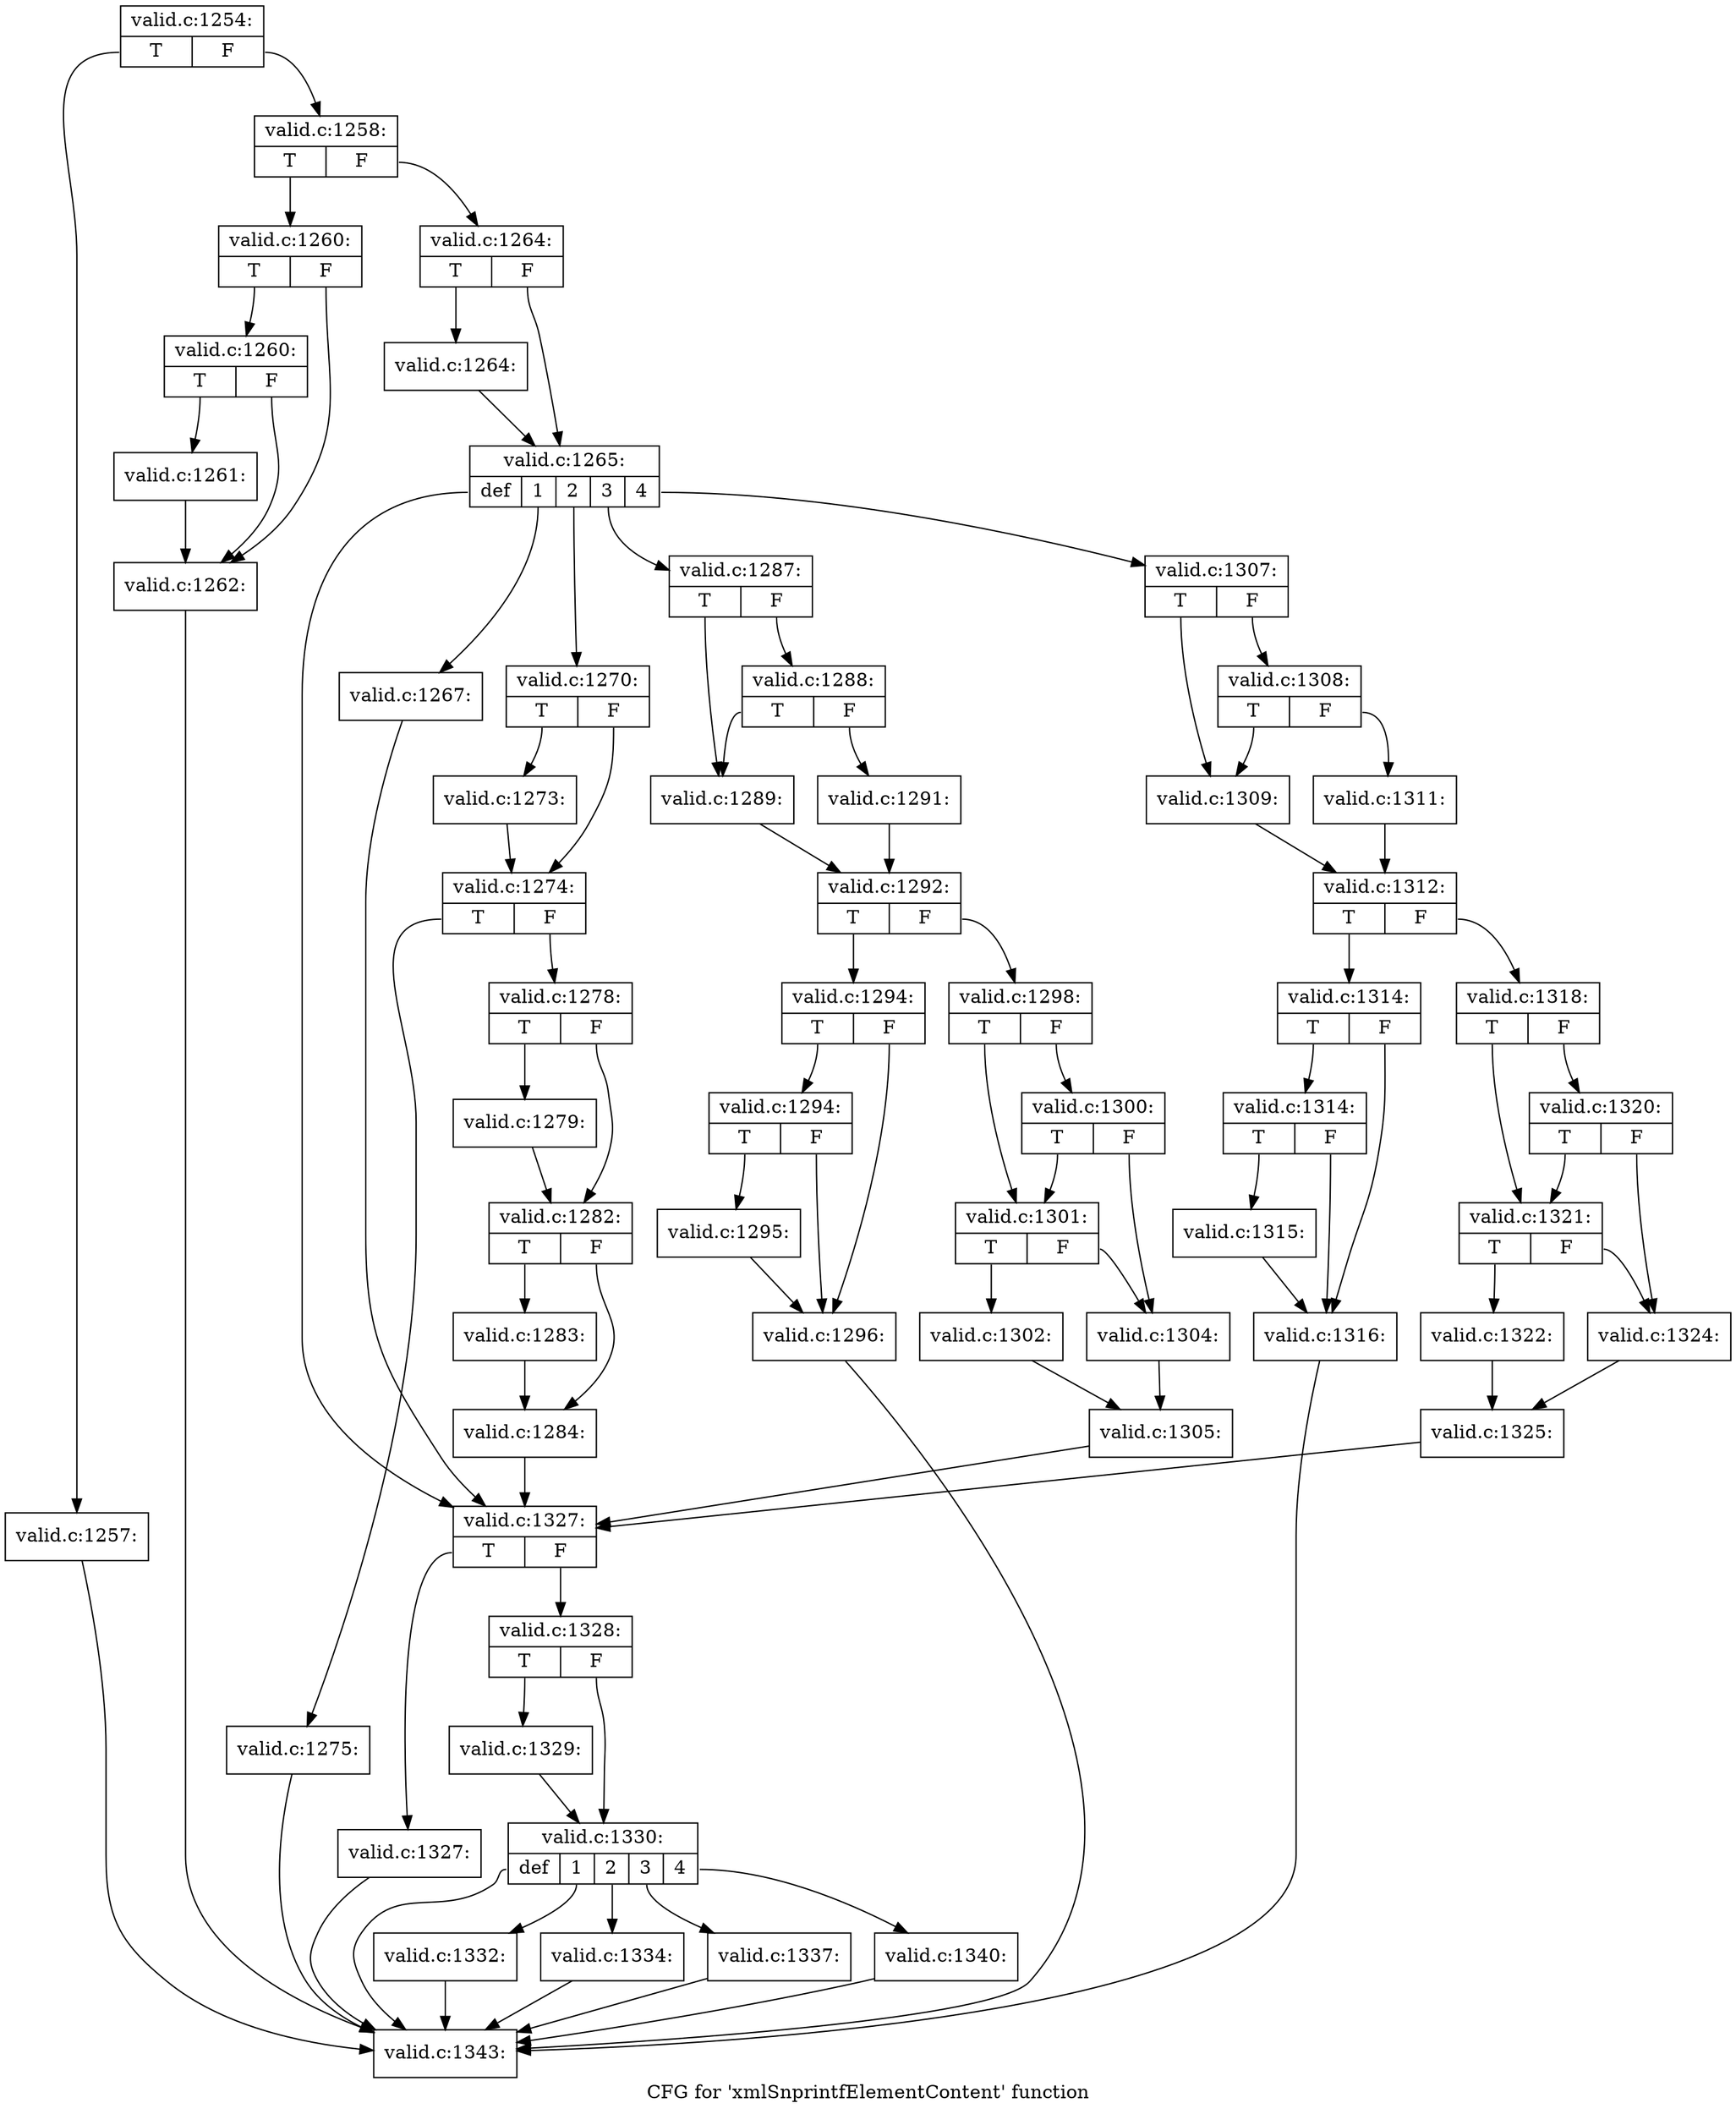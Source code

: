 digraph "CFG for 'xmlSnprintfElementContent' function" {
	label="CFG for 'xmlSnprintfElementContent' function";

	Node0x55fa50c4d830 [shape=record,label="{valid.c:1254:|{<s0>T|<s1>F}}"];
	Node0x55fa50c4d830:s0 -> Node0x55fa50c54c90;
	Node0x55fa50c4d830:s1 -> Node0x55fa50c54ce0;
	Node0x55fa50c54c90 [shape=record,label="{valid.c:1257:}"];
	Node0x55fa50c54c90 -> Node0x55fa50c642b0;
	Node0x55fa50c54ce0 [shape=record,label="{valid.c:1258:|{<s0>T|<s1>F}}"];
	Node0x55fa50c54ce0:s0 -> Node0x55fa50c55990;
	Node0x55fa50c54ce0:s1 -> Node0x55fa50c559e0;
	Node0x55fa50c55990 [shape=record,label="{valid.c:1260:|{<s0>T|<s1>F}}"];
	Node0x55fa50c55990:s0 -> Node0x55fa50c55f90;
	Node0x55fa50c55990:s1 -> Node0x55fa50c55f40;
	Node0x55fa50c55f90 [shape=record,label="{valid.c:1260:|{<s0>T|<s1>F}}"];
	Node0x55fa50c55f90:s0 -> Node0x55fa50c55ef0;
	Node0x55fa50c55f90:s1 -> Node0x55fa50c55f40;
	Node0x55fa50c55ef0 [shape=record,label="{valid.c:1261:}"];
	Node0x55fa50c55ef0 -> Node0x55fa50c55f40;
	Node0x55fa50c55f40 [shape=record,label="{valid.c:1262:}"];
	Node0x55fa50c55f40 -> Node0x55fa50c642b0;
	Node0x55fa50c559e0 [shape=record,label="{valid.c:1264:|{<s0>T|<s1>F}}"];
	Node0x55fa50c559e0:s0 -> Node0x55fa50c56f90;
	Node0x55fa50c559e0:s1 -> Node0x55fa50c56fe0;
	Node0x55fa50c56f90 [shape=record,label="{valid.c:1264:}"];
	Node0x55fa50c56f90 -> Node0x55fa50c56fe0;
	Node0x55fa50c56fe0 [shape=record,label="{valid.c:1265:|{<s0>def|<s1>1|<s2>2|<s3>3|<s4>4}}"];
	Node0x55fa50c56fe0:s0 -> Node0x55fa50c57400;
	Node0x55fa50c56fe0:s1 -> Node0x55fa50c578b0;
	Node0x55fa50c56fe0:s2 -> Node0x55fa50c57bf0;
	Node0x55fa50c56fe0:s3 -> Node0x55fa50c5aa40;
	Node0x55fa50c56fe0:s4 -> Node0x55fa50c55340;
	Node0x55fa50c578b0 [shape=record,label="{valid.c:1267:}"];
	Node0x55fa50c578b0 -> Node0x55fa50c57400;
	Node0x55fa50c57bf0 [shape=record,label="{valid.c:1270:|{<s0>T|<s1>F}}"];
	Node0x55fa50c57bf0:s0 -> Node0x55fa50c58480;
	Node0x55fa50c57bf0:s1 -> Node0x55fa50c584d0;
	Node0x55fa50c58480 [shape=record,label="{valid.c:1273:}"];
	Node0x55fa50c58480 -> Node0x55fa50c584d0;
	Node0x55fa50c584d0 [shape=record,label="{valid.c:1274:|{<s0>T|<s1>F}}"];
	Node0x55fa50c584d0:s0 -> Node0x55fa50c58d30;
	Node0x55fa50c584d0:s1 -> Node0x55fa50c58d80;
	Node0x55fa50c58d30 [shape=record,label="{valid.c:1275:}"];
	Node0x55fa50c58d30 -> Node0x55fa50c642b0;
	Node0x55fa50c58d80 [shape=record,label="{valid.c:1278:|{<s0>T|<s1>F}}"];
	Node0x55fa50c58d80:s0 -> Node0x55fa50c59570;
	Node0x55fa50c58d80:s1 -> Node0x55fa50c595c0;
	Node0x55fa50c59570 [shape=record,label="{valid.c:1279:}"];
	Node0x55fa50c59570 -> Node0x55fa50c595c0;
	Node0x55fa50c595c0 [shape=record,label="{valid.c:1282:|{<s0>T|<s1>F}}"];
	Node0x55fa50c595c0:s0 -> Node0x55fa50c5a160;
	Node0x55fa50c595c0:s1 -> Node0x55fa50c5a1b0;
	Node0x55fa50c5a160 [shape=record,label="{valid.c:1283:}"];
	Node0x55fa50c5a160 -> Node0x55fa50c5a1b0;
	Node0x55fa50c5a1b0 [shape=record,label="{valid.c:1284:}"];
	Node0x55fa50c5a1b0 -> Node0x55fa50c57400;
	Node0x55fa50c5aa40 [shape=record,label="{valid.c:1287:|{<s0>T|<s1>F}}"];
	Node0x55fa50c5aa40:s0 -> Node0x55fa50c5aaf0;
	Node0x55fa50c5aa40:s1 -> Node0x55fa50c5abe0;
	Node0x55fa50c5abe0 [shape=record,label="{valid.c:1288:|{<s0>T|<s1>F}}"];
	Node0x55fa50c5abe0:s0 -> Node0x55fa50c5aaf0;
	Node0x55fa50c5abe0:s1 -> Node0x55fa50c5ab90;
	Node0x55fa50c5aaf0 [shape=record,label="{valid.c:1289:}"];
	Node0x55fa50c5aaf0 -> Node0x55fa50c5ab40;
	Node0x55fa50c5ab90 [shape=record,label="{valid.c:1291:}"];
	Node0x55fa50c5ab90 -> Node0x55fa50c5ab40;
	Node0x55fa50c5ab40 [shape=record,label="{valid.c:1292:|{<s0>T|<s1>F}}"];
	Node0x55fa50c5ab40:s0 -> Node0x55fa50c5c390;
	Node0x55fa50c5ab40:s1 -> Node0x55fa50c5c3e0;
	Node0x55fa50c5c390 [shape=record,label="{valid.c:1294:|{<s0>T|<s1>F}}"];
	Node0x55fa50c5c390:s0 -> Node0x55fa50c5c980;
	Node0x55fa50c5c390:s1 -> Node0x55fa50c5c930;
	Node0x55fa50c5c980 [shape=record,label="{valid.c:1294:|{<s0>T|<s1>F}}"];
	Node0x55fa50c5c980:s0 -> Node0x55fa50c5c8e0;
	Node0x55fa50c5c980:s1 -> Node0x55fa50c5c930;
	Node0x55fa50c5c8e0 [shape=record,label="{valid.c:1295:}"];
	Node0x55fa50c5c8e0 -> Node0x55fa50c5c930;
	Node0x55fa50c5c930 [shape=record,label="{valid.c:1296:}"];
	Node0x55fa50c5c930 -> Node0x55fa50c642b0;
	Node0x55fa50c5c3e0 [shape=record,label="{valid.c:1298:|{<s0>T|<s1>F}}"];
	Node0x55fa50c5c3e0:s0 -> Node0x55fa50c5d9d0;
	Node0x55fa50c5c3e0:s1 -> Node0x55fa50c5da50;
	Node0x55fa50c5da50 [shape=record,label="{valid.c:1300:|{<s0>T|<s1>F}}"];
	Node0x55fa50c5da50:s0 -> Node0x55fa50c5d9d0;
	Node0x55fa50c5da50:s1 -> Node0x55fa50c5d980;
	Node0x55fa50c5d9d0 [shape=record,label="{valid.c:1301:|{<s0>T|<s1>F}}"];
	Node0x55fa50c5d9d0:s0 -> Node0x55fa50c5d8e0;
	Node0x55fa50c5d9d0:s1 -> Node0x55fa50c5d980;
	Node0x55fa50c5d8e0 [shape=record,label="{valid.c:1302:}"];
	Node0x55fa50c5d8e0 -> Node0x55fa50c5d930;
	Node0x55fa50c5d980 [shape=record,label="{valid.c:1304:}"];
	Node0x55fa50c5d980 -> Node0x55fa50c5d930;
	Node0x55fa50c5d930 [shape=record,label="{valid.c:1305:}"];
	Node0x55fa50c5d930 -> Node0x55fa50c57400;
	Node0x55fa50c55340 [shape=record,label="{valid.c:1307:|{<s0>T|<s1>F}}"];
	Node0x55fa50c55340:s0 -> Node0x55fa50c5f010;
	Node0x55fa50c55340:s1 -> Node0x55fa50c5f100;
	Node0x55fa50c5f100 [shape=record,label="{valid.c:1308:|{<s0>T|<s1>F}}"];
	Node0x55fa50c5f100:s0 -> Node0x55fa50c5f010;
	Node0x55fa50c5f100:s1 -> Node0x55fa50c5f0b0;
	Node0x55fa50c5f010 [shape=record,label="{valid.c:1309:}"];
	Node0x55fa50c5f010 -> Node0x55fa50c5f060;
	Node0x55fa50c5f0b0 [shape=record,label="{valid.c:1311:}"];
	Node0x55fa50c5f0b0 -> Node0x55fa50c5f060;
	Node0x55fa50c5f060 [shape=record,label="{valid.c:1312:|{<s0>T|<s1>F}}"];
	Node0x55fa50c5f060:s0 -> Node0x55fa50c606b0;
	Node0x55fa50c5f060:s1 -> Node0x55fa50c60700;
	Node0x55fa50c606b0 [shape=record,label="{valid.c:1314:|{<s0>T|<s1>F}}"];
	Node0x55fa50c606b0:s0 -> Node0x55fa50c60ca0;
	Node0x55fa50c606b0:s1 -> Node0x55fa50c60c50;
	Node0x55fa50c60ca0 [shape=record,label="{valid.c:1314:|{<s0>T|<s1>F}}"];
	Node0x55fa50c60ca0:s0 -> Node0x55fa50c60c00;
	Node0x55fa50c60ca0:s1 -> Node0x55fa50c60c50;
	Node0x55fa50c60c00 [shape=record,label="{valid.c:1315:}"];
	Node0x55fa50c60c00 -> Node0x55fa50c60c50;
	Node0x55fa50c60c50 [shape=record,label="{valid.c:1316:}"];
	Node0x55fa50c60c50 -> Node0x55fa50c642b0;
	Node0x55fa50c60700 [shape=record,label="{valid.c:1318:|{<s0>T|<s1>F}}"];
	Node0x55fa50c60700:s0 -> Node0x55fa50c61cf0;
	Node0x55fa50c60700:s1 -> Node0x55fa50c61d70;
	Node0x55fa50c61d70 [shape=record,label="{valid.c:1320:|{<s0>T|<s1>F}}"];
	Node0x55fa50c61d70:s0 -> Node0x55fa50c61cf0;
	Node0x55fa50c61d70:s1 -> Node0x55fa50c61ca0;
	Node0x55fa50c61cf0 [shape=record,label="{valid.c:1321:|{<s0>T|<s1>F}}"];
	Node0x55fa50c61cf0:s0 -> Node0x55fa50c61c00;
	Node0x55fa50c61cf0:s1 -> Node0x55fa50c61ca0;
	Node0x55fa50c61c00 [shape=record,label="{valid.c:1322:}"];
	Node0x55fa50c61c00 -> Node0x55fa50c61c50;
	Node0x55fa50c61ca0 [shape=record,label="{valid.c:1324:}"];
	Node0x55fa50c61ca0 -> Node0x55fa50c61c50;
	Node0x55fa50c61c50 [shape=record,label="{valid.c:1325:}"];
	Node0x55fa50c61c50 -> Node0x55fa50c57400;
	Node0x55fa50c57400 [shape=record,label="{valid.c:1327:|{<s0>T|<s1>F}}"];
	Node0x55fa50c57400:s0 -> Node0x55fa50c57570;
	Node0x55fa50c57400:s1 -> Node0x55fa50c635e0;
	Node0x55fa50c57570 [shape=record,label="{valid.c:1327:}"];
	Node0x55fa50c57570 -> Node0x55fa50c642b0;
	Node0x55fa50c635e0 [shape=record,label="{valid.c:1328:|{<s0>T|<s1>F}}"];
	Node0x55fa50c635e0:s0 -> Node0x55fa50c63c30;
	Node0x55fa50c635e0:s1 -> Node0x55fa50c63c80;
	Node0x55fa50c63c30 [shape=record,label="{valid.c:1329:}"];
	Node0x55fa50c63c30 -> Node0x55fa50c63c80;
	Node0x55fa50c63c80 [shape=record,label="{valid.c:1330:|{<s0>def|<s1>1|<s2>2|<s3>3|<s4>4}}"];
	Node0x55fa50c63c80:s0 -> Node0x55fa50c642b0;
	Node0x55fa50c63c80:s1 -> Node0x55fa50c64800;
	Node0x55fa50c63c80:s2 -> Node0x55fa50c648e0;
	Node0x55fa50c63c80:s3 -> Node0x55fa50c64c90;
	Node0x55fa50c63c80:s4 -> Node0x55fa50c65870;
	Node0x55fa50c64800 [shape=record,label="{valid.c:1332:}"];
	Node0x55fa50c64800 -> Node0x55fa50c642b0;
	Node0x55fa50c648e0 [shape=record,label="{valid.c:1334:}"];
	Node0x55fa50c648e0 -> Node0x55fa50c642b0;
	Node0x55fa50c64c90 [shape=record,label="{valid.c:1337:}"];
	Node0x55fa50c64c90 -> Node0x55fa50c642b0;
	Node0x55fa50c65870 [shape=record,label="{valid.c:1340:}"];
	Node0x55fa50c65870 -> Node0x55fa50c642b0;
	Node0x55fa50c642b0 [shape=record,label="{valid.c:1343:}"];
}
